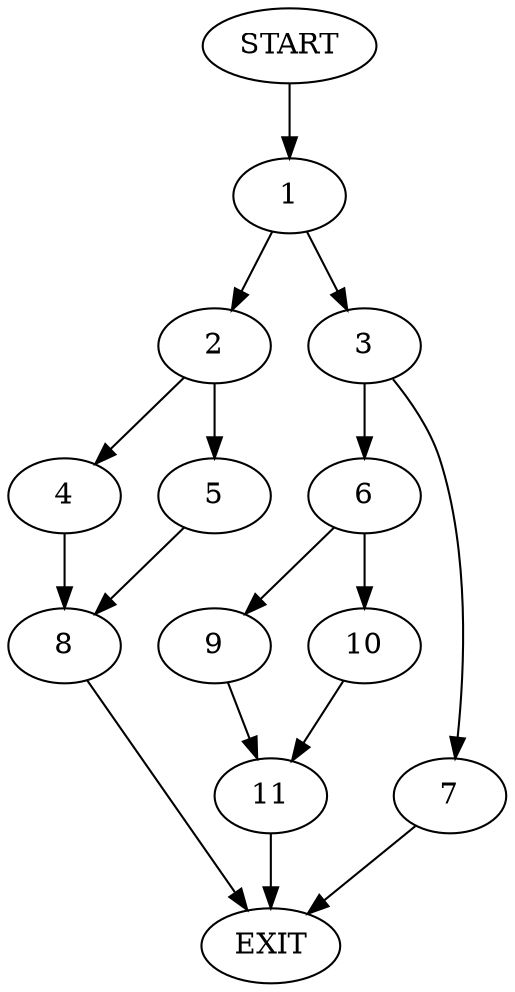 digraph {
0 [label="START"]
12 [label="EXIT"]
0 -> 1
1 -> 2
1 -> 3
2 -> 4
2 -> 5
3 -> 6
3 -> 7
5 -> 8
4 -> 8
8 -> 12
7 -> 12
6 -> 9
6 -> 10
10 -> 11
9 -> 11
11 -> 12
}
